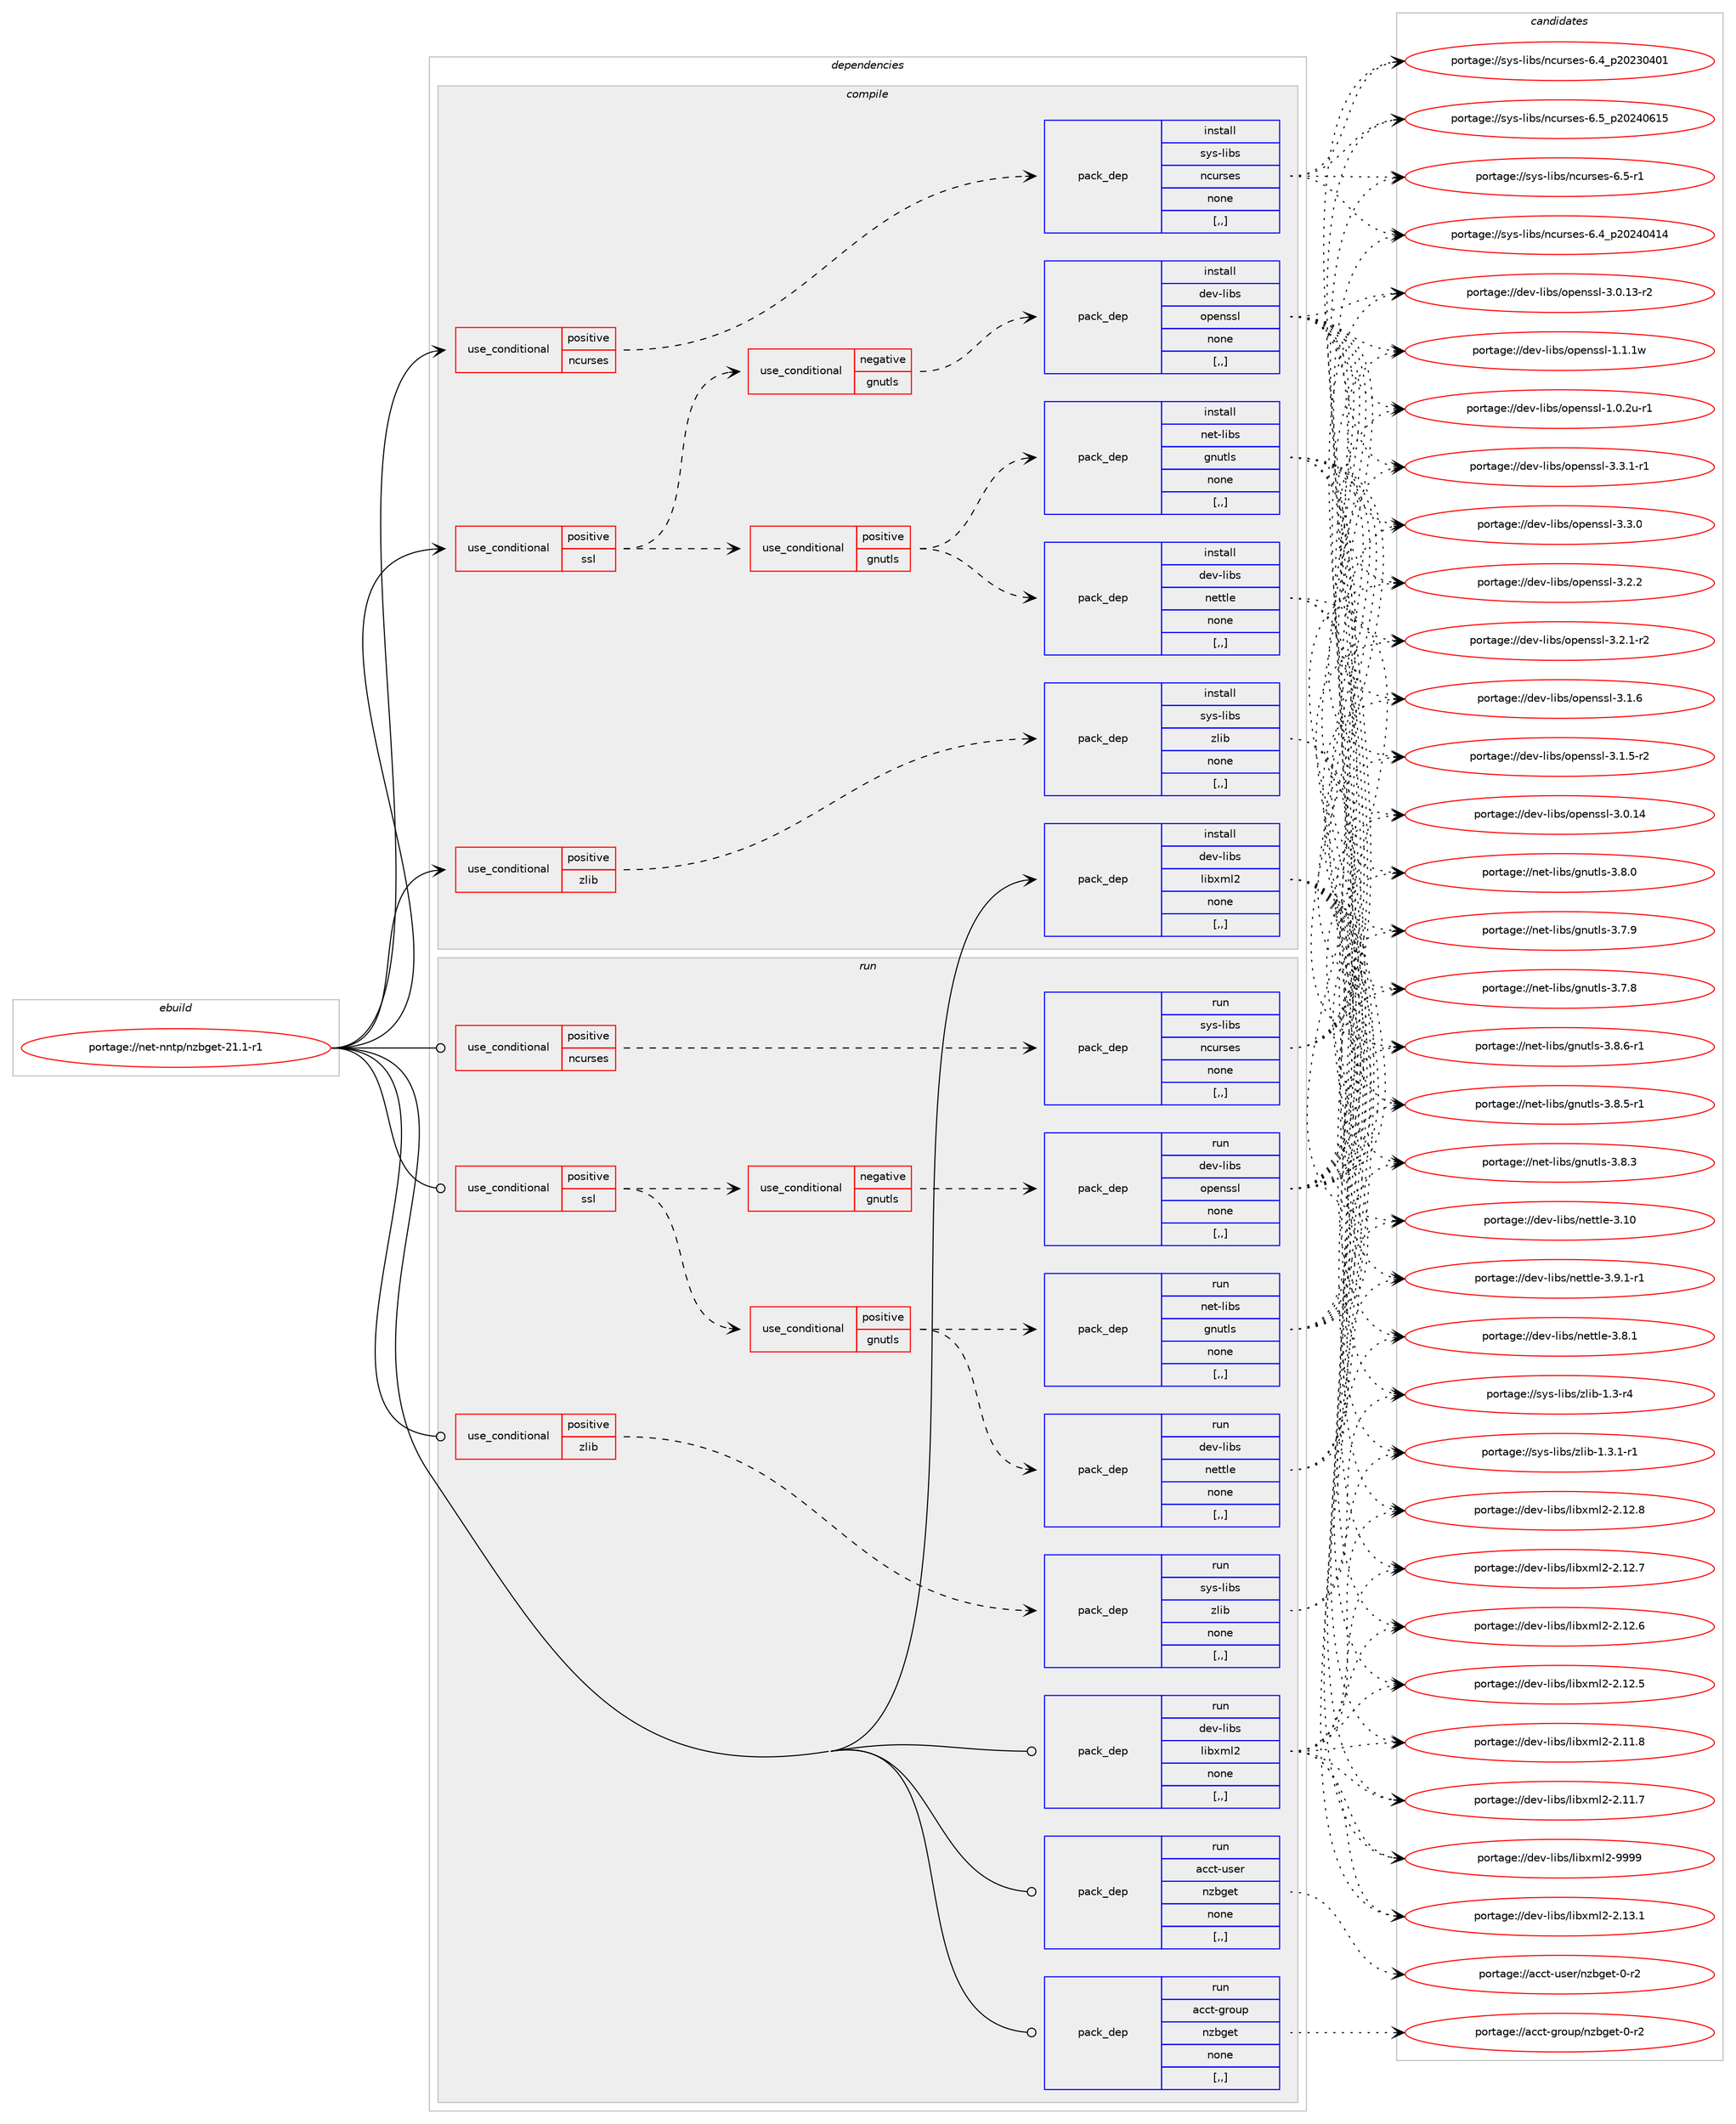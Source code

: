 digraph prolog {

# *************
# Graph options
# *************

newrank=true;
concentrate=true;
compound=true;
graph [rankdir=LR,fontname=Helvetica,fontsize=10,ranksep=1.5];#, ranksep=2.5, nodesep=0.2];
edge  [arrowhead=vee];
node  [fontname=Helvetica,fontsize=10];

# **********
# The ebuild
# **********

subgraph cluster_leftcol {
color=gray;
label=<<i>ebuild</i>>;
id [label="portage://net-nntp/nzbget-21.1-r1", color=red, width=4, href="../net-nntp/nzbget-21.1-r1.svg"];
}

# ****************
# The dependencies
# ****************

subgraph cluster_midcol {
color=gray;
label=<<i>dependencies</i>>;
subgraph cluster_compile {
fillcolor="#eeeeee";
style=filled;
label=<<i>compile</i>>;
subgraph cond100124 {
dependency379623 [label=<<TABLE BORDER="0" CELLBORDER="1" CELLSPACING="0" CELLPADDING="4"><TR><TD ROWSPAN="3" CELLPADDING="10">use_conditional</TD></TR><TR><TD>positive</TD></TR><TR><TD>ncurses</TD></TR></TABLE>>, shape=none, color=red];
subgraph pack276764 {
dependency379624 [label=<<TABLE BORDER="0" CELLBORDER="1" CELLSPACING="0" CELLPADDING="4" WIDTH="220"><TR><TD ROWSPAN="6" CELLPADDING="30">pack_dep</TD></TR><TR><TD WIDTH="110">install</TD></TR><TR><TD>sys-libs</TD></TR><TR><TD>ncurses</TD></TR><TR><TD>none</TD></TR><TR><TD>[,,]</TD></TR></TABLE>>, shape=none, color=blue];
}
dependency379623:e -> dependency379624:w [weight=20,style="dashed",arrowhead="vee"];
}
id:e -> dependency379623:w [weight=20,style="solid",arrowhead="vee"];
subgraph cond100125 {
dependency379625 [label=<<TABLE BORDER="0" CELLBORDER="1" CELLSPACING="0" CELLPADDING="4"><TR><TD ROWSPAN="3" CELLPADDING="10">use_conditional</TD></TR><TR><TD>positive</TD></TR><TR><TD>ssl</TD></TR></TABLE>>, shape=none, color=red];
subgraph cond100126 {
dependency379626 [label=<<TABLE BORDER="0" CELLBORDER="1" CELLSPACING="0" CELLPADDING="4"><TR><TD ROWSPAN="3" CELLPADDING="10">use_conditional</TD></TR><TR><TD>positive</TD></TR><TR><TD>gnutls</TD></TR></TABLE>>, shape=none, color=red];
subgraph pack276765 {
dependency379627 [label=<<TABLE BORDER="0" CELLBORDER="1" CELLSPACING="0" CELLPADDING="4" WIDTH="220"><TR><TD ROWSPAN="6" CELLPADDING="30">pack_dep</TD></TR><TR><TD WIDTH="110">install</TD></TR><TR><TD>net-libs</TD></TR><TR><TD>gnutls</TD></TR><TR><TD>none</TD></TR><TR><TD>[,,]</TD></TR></TABLE>>, shape=none, color=blue];
}
dependency379626:e -> dependency379627:w [weight=20,style="dashed",arrowhead="vee"];
subgraph pack276766 {
dependency379628 [label=<<TABLE BORDER="0" CELLBORDER="1" CELLSPACING="0" CELLPADDING="4" WIDTH="220"><TR><TD ROWSPAN="6" CELLPADDING="30">pack_dep</TD></TR><TR><TD WIDTH="110">install</TD></TR><TR><TD>dev-libs</TD></TR><TR><TD>nettle</TD></TR><TR><TD>none</TD></TR><TR><TD>[,,]</TD></TR></TABLE>>, shape=none, color=blue];
}
dependency379626:e -> dependency379628:w [weight=20,style="dashed",arrowhead="vee"];
}
dependency379625:e -> dependency379626:w [weight=20,style="dashed",arrowhead="vee"];
subgraph cond100127 {
dependency379629 [label=<<TABLE BORDER="0" CELLBORDER="1" CELLSPACING="0" CELLPADDING="4"><TR><TD ROWSPAN="3" CELLPADDING="10">use_conditional</TD></TR><TR><TD>negative</TD></TR><TR><TD>gnutls</TD></TR></TABLE>>, shape=none, color=red];
subgraph pack276767 {
dependency379630 [label=<<TABLE BORDER="0" CELLBORDER="1" CELLSPACING="0" CELLPADDING="4" WIDTH="220"><TR><TD ROWSPAN="6" CELLPADDING="30">pack_dep</TD></TR><TR><TD WIDTH="110">install</TD></TR><TR><TD>dev-libs</TD></TR><TR><TD>openssl</TD></TR><TR><TD>none</TD></TR><TR><TD>[,,]</TD></TR></TABLE>>, shape=none, color=blue];
}
dependency379629:e -> dependency379630:w [weight=20,style="dashed",arrowhead="vee"];
}
dependency379625:e -> dependency379629:w [weight=20,style="dashed",arrowhead="vee"];
}
id:e -> dependency379625:w [weight=20,style="solid",arrowhead="vee"];
subgraph cond100128 {
dependency379631 [label=<<TABLE BORDER="0" CELLBORDER="1" CELLSPACING="0" CELLPADDING="4"><TR><TD ROWSPAN="3" CELLPADDING="10">use_conditional</TD></TR><TR><TD>positive</TD></TR><TR><TD>zlib</TD></TR></TABLE>>, shape=none, color=red];
subgraph pack276768 {
dependency379632 [label=<<TABLE BORDER="0" CELLBORDER="1" CELLSPACING="0" CELLPADDING="4" WIDTH="220"><TR><TD ROWSPAN="6" CELLPADDING="30">pack_dep</TD></TR><TR><TD WIDTH="110">install</TD></TR><TR><TD>sys-libs</TD></TR><TR><TD>zlib</TD></TR><TR><TD>none</TD></TR><TR><TD>[,,]</TD></TR></TABLE>>, shape=none, color=blue];
}
dependency379631:e -> dependency379632:w [weight=20,style="dashed",arrowhead="vee"];
}
id:e -> dependency379631:w [weight=20,style="solid",arrowhead="vee"];
subgraph pack276769 {
dependency379633 [label=<<TABLE BORDER="0" CELLBORDER="1" CELLSPACING="0" CELLPADDING="4" WIDTH="220"><TR><TD ROWSPAN="6" CELLPADDING="30">pack_dep</TD></TR><TR><TD WIDTH="110">install</TD></TR><TR><TD>dev-libs</TD></TR><TR><TD>libxml2</TD></TR><TR><TD>none</TD></TR><TR><TD>[,,]</TD></TR></TABLE>>, shape=none, color=blue];
}
id:e -> dependency379633:w [weight=20,style="solid",arrowhead="vee"];
}
subgraph cluster_compileandrun {
fillcolor="#eeeeee";
style=filled;
label=<<i>compile and run</i>>;
}
subgraph cluster_run {
fillcolor="#eeeeee";
style=filled;
label=<<i>run</i>>;
subgraph cond100129 {
dependency379634 [label=<<TABLE BORDER="0" CELLBORDER="1" CELLSPACING="0" CELLPADDING="4"><TR><TD ROWSPAN="3" CELLPADDING="10">use_conditional</TD></TR><TR><TD>positive</TD></TR><TR><TD>ncurses</TD></TR></TABLE>>, shape=none, color=red];
subgraph pack276770 {
dependency379635 [label=<<TABLE BORDER="0" CELLBORDER="1" CELLSPACING="0" CELLPADDING="4" WIDTH="220"><TR><TD ROWSPAN="6" CELLPADDING="30">pack_dep</TD></TR><TR><TD WIDTH="110">run</TD></TR><TR><TD>sys-libs</TD></TR><TR><TD>ncurses</TD></TR><TR><TD>none</TD></TR><TR><TD>[,,]</TD></TR></TABLE>>, shape=none, color=blue];
}
dependency379634:e -> dependency379635:w [weight=20,style="dashed",arrowhead="vee"];
}
id:e -> dependency379634:w [weight=20,style="solid",arrowhead="odot"];
subgraph cond100130 {
dependency379636 [label=<<TABLE BORDER="0" CELLBORDER="1" CELLSPACING="0" CELLPADDING="4"><TR><TD ROWSPAN="3" CELLPADDING="10">use_conditional</TD></TR><TR><TD>positive</TD></TR><TR><TD>ssl</TD></TR></TABLE>>, shape=none, color=red];
subgraph cond100131 {
dependency379637 [label=<<TABLE BORDER="0" CELLBORDER="1" CELLSPACING="0" CELLPADDING="4"><TR><TD ROWSPAN="3" CELLPADDING="10">use_conditional</TD></TR><TR><TD>positive</TD></TR><TR><TD>gnutls</TD></TR></TABLE>>, shape=none, color=red];
subgraph pack276771 {
dependency379638 [label=<<TABLE BORDER="0" CELLBORDER="1" CELLSPACING="0" CELLPADDING="4" WIDTH="220"><TR><TD ROWSPAN="6" CELLPADDING="30">pack_dep</TD></TR><TR><TD WIDTH="110">run</TD></TR><TR><TD>net-libs</TD></TR><TR><TD>gnutls</TD></TR><TR><TD>none</TD></TR><TR><TD>[,,]</TD></TR></TABLE>>, shape=none, color=blue];
}
dependency379637:e -> dependency379638:w [weight=20,style="dashed",arrowhead="vee"];
subgraph pack276772 {
dependency379639 [label=<<TABLE BORDER="0" CELLBORDER="1" CELLSPACING="0" CELLPADDING="4" WIDTH="220"><TR><TD ROWSPAN="6" CELLPADDING="30">pack_dep</TD></TR><TR><TD WIDTH="110">run</TD></TR><TR><TD>dev-libs</TD></TR><TR><TD>nettle</TD></TR><TR><TD>none</TD></TR><TR><TD>[,,]</TD></TR></TABLE>>, shape=none, color=blue];
}
dependency379637:e -> dependency379639:w [weight=20,style="dashed",arrowhead="vee"];
}
dependency379636:e -> dependency379637:w [weight=20,style="dashed",arrowhead="vee"];
subgraph cond100132 {
dependency379640 [label=<<TABLE BORDER="0" CELLBORDER="1" CELLSPACING="0" CELLPADDING="4"><TR><TD ROWSPAN="3" CELLPADDING="10">use_conditional</TD></TR><TR><TD>negative</TD></TR><TR><TD>gnutls</TD></TR></TABLE>>, shape=none, color=red];
subgraph pack276773 {
dependency379641 [label=<<TABLE BORDER="0" CELLBORDER="1" CELLSPACING="0" CELLPADDING="4" WIDTH="220"><TR><TD ROWSPAN="6" CELLPADDING="30">pack_dep</TD></TR><TR><TD WIDTH="110">run</TD></TR><TR><TD>dev-libs</TD></TR><TR><TD>openssl</TD></TR><TR><TD>none</TD></TR><TR><TD>[,,]</TD></TR></TABLE>>, shape=none, color=blue];
}
dependency379640:e -> dependency379641:w [weight=20,style="dashed",arrowhead="vee"];
}
dependency379636:e -> dependency379640:w [weight=20,style="dashed",arrowhead="vee"];
}
id:e -> dependency379636:w [weight=20,style="solid",arrowhead="odot"];
subgraph cond100133 {
dependency379642 [label=<<TABLE BORDER="0" CELLBORDER="1" CELLSPACING="0" CELLPADDING="4"><TR><TD ROWSPAN="3" CELLPADDING="10">use_conditional</TD></TR><TR><TD>positive</TD></TR><TR><TD>zlib</TD></TR></TABLE>>, shape=none, color=red];
subgraph pack276774 {
dependency379643 [label=<<TABLE BORDER="0" CELLBORDER="1" CELLSPACING="0" CELLPADDING="4" WIDTH="220"><TR><TD ROWSPAN="6" CELLPADDING="30">pack_dep</TD></TR><TR><TD WIDTH="110">run</TD></TR><TR><TD>sys-libs</TD></TR><TR><TD>zlib</TD></TR><TR><TD>none</TD></TR><TR><TD>[,,]</TD></TR></TABLE>>, shape=none, color=blue];
}
dependency379642:e -> dependency379643:w [weight=20,style="dashed",arrowhead="vee"];
}
id:e -> dependency379642:w [weight=20,style="solid",arrowhead="odot"];
subgraph pack276775 {
dependency379644 [label=<<TABLE BORDER="0" CELLBORDER="1" CELLSPACING="0" CELLPADDING="4" WIDTH="220"><TR><TD ROWSPAN="6" CELLPADDING="30">pack_dep</TD></TR><TR><TD WIDTH="110">run</TD></TR><TR><TD>acct-group</TD></TR><TR><TD>nzbget</TD></TR><TR><TD>none</TD></TR><TR><TD>[,,]</TD></TR></TABLE>>, shape=none, color=blue];
}
id:e -> dependency379644:w [weight=20,style="solid",arrowhead="odot"];
subgraph pack276776 {
dependency379645 [label=<<TABLE BORDER="0" CELLBORDER="1" CELLSPACING="0" CELLPADDING="4" WIDTH="220"><TR><TD ROWSPAN="6" CELLPADDING="30">pack_dep</TD></TR><TR><TD WIDTH="110">run</TD></TR><TR><TD>acct-user</TD></TR><TR><TD>nzbget</TD></TR><TR><TD>none</TD></TR><TR><TD>[,,]</TD></TR></TABLE>>, shape=none, color=blue];
}
id:e -> dependency379645:w [weight=20,style="solid",arrowhead="odot"];
subgraph pack276777 {
dependency379646 [label=<<TABLE BORDER="0" CELLBORDER="1" CELLSPACING="0" CELLPADDING="4" WIDTH="220"><TR><TD ROWSPAN="6" CELLPADDING="30">pack_dep</TD></TR><TR><TD WIDTH="110">run</TD></TR><TR><TD>dev-libs</TD></TR><TR><TD>libxml2</TD></TR><TR><TD>none</TD></TR><TR><TD>[,,]</TD></TR></TABLE>>, shape=none, color=blue];
}
id:e -> dependency379646:w [weight=20,style="solid",arrowhead="odot"];
}
}

# **************
# The candidates
# **************

subgraph cluster_choices {
rank=same;
color=gray;
label=<<i>candidates</i>>;

subgraph choice276764 {
color=black;
nodesep=1;
choice1151211154510810598115471109911711411510111545544653951125048505248544953 [label="portage://sys-libs/ncurses-6.5_p20240615", color=red, width=4,href="../sys-libs/ncurses-6.5_p20240615.svg"];
choice11512111545108105981154711099117114115101115455446534511449 [label="portage://sys-libs/ncurses-6.5-r1", color=red, width=4,href="../sys-libs/ncurses-6.5-r1.svg"];
choice1151211154510810598115471109911711411510111545544652951125048505248524952 [label="portage://sys-libs/ncurses-6.4_p20240414", color=red, width=4,href="../sys-libs/ncurses-6.4_p20240414.svg"];
choice1151211154510810598115471109911711411510111545544652951125048505148524849 [label="portage://sys-libs/ncurses-6.4_p20230401", color=red, width=4,href="../sys-libs/ncurses-6.4_p20230401.svg"];
dependency379624:e -> choice1151211154510810598115471109911711411510111545544653951125048505248544953:w [style=dotted,weight="100"];
dependency379624:e -> choice11512111545108105981154711099117114115101115455446534511449:w [style=dotted,weight="100"];
dependency379624:e -> choice1151211154510810598115471109911711411510111545544652951125048505248524952:w [style=dotted,weight="100"];
dependency379624:e -> choice1151211154510810598115471109911711411510111545544652951125048505148524849:w [style=dotted,weight="100"];
}
subgraph choice276765 {
color=black;
nodesep=1;
choice1101011164510810598115471031101171161081154551465646544511449 [label="portage://net-libs/gnutls-3.8.6-r1", color=red, width=4,href="../net-libs/gnutls-3.8.6-r1.svg"];
choice1101011164510810598115471031101171161081154551465646534511449 [label="portage://net-libs/gnutls-3.8.5-r1", color=red, width=4,href="../net-libs/gnutls-3.8.5-r1.svg"];
choice110101116451081059811547103110117116108115455146564651 [label="portage://net-libs/gnutls-3.8.3", color=red, width=4,href="../net-libs/gnutls-3.8.3.svg"];
choice110101116451081059811547103110117116108115455146564648 [label="portage://net-libs/gnutls-3.8.0", color=red, width=4,href="../net-libs/gnutls-3.8.0.svg"];
choice110101116451081059811547103110117116108115455146554657 [label="portage://net-libs/gnutls-3.7.9", color=red, width=4,href="../net-libs/gnutls-3.7.9.svg"];
choice110101116451081059811547103110117116108115455146554656 [label="portage://net-libs/gnutls-3.7.8", color=red, width=4,href="../net-libs/gnutls-3.7.8.svg"];
dependency379627:e -> choice1101011164510810598115471031101171161081154551465646544511449:w [style=dotted,weight="100"];
dependency379627:e -> choice1101011164510810598115471031101171161081154551465646534511449:w [style=dotted,weight="100"];
dependency379627:e -> choice110101116451081059811547103110117116108115455146564651:w [style=dotted,weight="100"];
dependency379627:e -> choice110101116451081059811547103110117116108115455146564648:w [style=dotted,weight="100"];
dependency379627:e -> choice110101116451081059811547103110117116108115455146554657:w [style=dotted,weight="100"];
dependency379627:e -> choice110101116451081059811547103110117116108115455146554656:w [style=dotted,weight="100"];
}
subgraph choice276766 {
color=black;
nodesep=1;
choice1001011184510810598115471101011161161081014551464948 [label="portage://dev-libs/nettle-3.10", color=red, width=4,href="../dev-libs/nettle-3.10.svg"];
choice1001011184510810598115471101011161161081014551465746494511449 [label="portage://dev-libs/nettle-3.9.1-r1", color=red, width=4,href="../dev-libs/nettle-3.9.1-r1.svg"];
choice100101118451081059811547110101116116108101455146564649 [label="portage://dev-libs/nettle-3.8.1", color=red, width=4,href="../dev-libs/nettle-3.8.1.svg"];
dependency379628:e -> choice1001011184510810598115471101011161161081014551464948:w [style=dotted,weight="100"];
dependency379628:e -> choice1001011184510810598115471101011161161081014551465746494511449:w [style=dotted,weight="100"];
dependency379628:e -> choice100101118451081059811547110101116116108101455146564649:w [style=dotted,weight="100"];
}
subgraph choice276767 {
color=black;
nodesep=1;
choice1001011184510810598115471111121011101151151084551465146494511449 [label="portage://dev-libs/openssl-3.3.1-r1", color=red, width=4,href="../dev-libs/openssl-3.3.1-r1.svg"];
choice100101118451081059811547111112101110115115108455146514648 [label="portage://dev-libs/openssl-3.3.0", color=red, width=4,href="../dev-libs/openssl-3.3.0.svg"];
choice100101118451081059811547111112101110115115108455146504650 [label="portage://dev-libs/openssl-3.2.2", color=red, width=4,href="../dev-libs/openssl-3.2.2.svg"];
choice1001011184510810598115471111121011101151151084551465046494511450 [label="portage://dev-libs/openssl-3.2.1-r2", color=red, width=4,href="../dev-libs/openssl-3.2.1-r2.svg"];
choice100101118451081059811547111112101110115115108455146494654 [label="portage://dev-libs/openssl-3.1.6", color=red, width=4,href="../dev-libs/openssl-3.1.6.svg"];
choice1001011184510810598115471111121011101151151084551464946534511450 [label="portage://dev-libs/openssl-3.1.5-r2", color=red, width=4,href="../dev-libs/openssl-3.1.5-r2.svg"];
choice10010111845108105981154711111210111011511510845514648464952 [label="portage://dev-libs/openssl-3.0.14", color=red, width=4,href="../dev-libs/openssl-3.0.14.svg"];
choice100101118451081059811547111112101110115115108455146484649514511450 [label="portage://dev-libs/openssl-3.0.13-r2", color=red, width=4,href="../dev-libs/openssl-3.0.13-r2.svg"];
choice100101118451081059811547111112101110115115108454946494649119 [label="portage://dev-libs/openssl-1.1.1w", color=red, width=4,href="../dev-libs/openssl-1.1.1w.svg"];
choice1001011184510810598115471111121011101151151084549464846501174511449 [label="portage://dev-libs/openssl-1.0.2u-r1", color=red, width=4,href="../dev-libs/openssl-1.0.2u-r1.svg"];
dependency379630:e -> choice1001011184510810598115471111121011101151151084551465146494511449:w [style=dotted,weight="100"];
dependency379630:e -> choice100101118451081059811547111112101110115115108455146514648:w [style=dotted,weight="100"];
dependency379630:e -> choice100101118451081059811547111112101110115115108455146504650:w [style=dotted,weight="100"];
dependency379630:e -> choice1001011184510810598115471111121011101151151084551465046494511450:w [style=dotted,weight="100"];
dependency379630:e -> choice100101118451081059811547111112101110115115108455146494654:w [style=dotted,weight="100"];
dependency379630:e -> choice1001011184510810598115471111121011101151151084551464946534511450:w [style=dotted,weight="100"];
dependency379630:e -> choice10010111845108105981154711111210111011511510845514648464952:w [style=dotted,weight="100"];
dependency379630:e -> choice100101118451081059811547111112101110115115108455146484649514511450:w [style=dotted,weight="100"];
dependency379630:e -> choice100101118451081059811547111112101110115115108454946494649119:w [style=dotted,weight="100"];
dependency379630:e -> choice1001011184510810598115471111121011101151151084549464846501174511449:w [style=dotted,weight="100"];
}
subgraph choice276768 {
color=black;
nodesep=1;
choice115121115451081059811547122108105984549465146494511449 [label="portage://sys-libs/zlib-1.3.1-r1", color=red, width=4,href="../sys-libs/zlib-1.3.1-r1.svg"];
choice11512111545108105981154712210810598454946514511452 [label="portage://sys-libs/zlib-1.3-r4", color=red, width=4,href="../sys-libs/zlib-1.3-r4.svg"];
dependency379632:e -> choice115121115451081059811547122108105984549465146494511449:w [style=dotted,weight="100"];
dependency379632:e -> choice11512111545108105981154712210810598454946514511452:w [style=dotted,weight="100"];
}
subgraph choice276769 {
color=black;
nodesep=1;
choice10010111845108105981154710810598120109108504557575757 [label="portage://dev-libs/libxml2-9999", color=red, width=4,href="../dev-libs/libxml2-9999.svg"];
choice100101118451081059811547108105981201091085045504649514649 [label="portage://dev-libs/libxml2-2.13.1", color=red, width=4,href="../dev-libs/libxml2-2.13.1.svg"];
choice100101118451081059811547108105981201091085045504649504656 [label="portage://dev-libs/libxml2-2.12.8", color=red, width=4,href="../dev-libs/libxml2-2.12.8.svg"];
choice100101118451081059811547108105981201091085045504649504655 [label="portage://dev-libs/libxml2-2.12.7", color=red, width=4,href="../dev-libs/libxml2-2.12.7.svg"];
choice100101118451081059811547108105981201091085045504649504654 [label="portage://dev-libs/libxml2-2.12.6", color=red, width=4,href="../dev-libs/libxml2-2.12.6.svg"];
choice100101118451081059811547108105981201091085045504649504653 [label="portage://dev-libs/libxml2-2.12.5", color=red, width=4,href="../dev-libs/libxml2-2.12.5.svg"];
choice100101118451081059811547108105981201091085045504649494656 [label="portage://dev-libs/libxml2-2.11.8", color=red, width=4,href="../dev-libs/libxml2-2.11.8.svg"];
choice100101118451081059811547108105981201091085045504649494655 [label="portage://dev-libs/libxml2-2.11.7", color=red, width=4,href="../dev-libs/libxml2-2.11.7.svg"];
dependency379633:e -> choice10010111845108105981154710810598120109108504557575757:w [style=dotted,weight="100"];
dependency379633:e -> choice100101118451081059811547108105981201091085045504649514649:w [style=dotted,weight="100"];
dependency379633:e -> choice100101118451081059811547108105981201091085045504649504656:w [style=dotted,weight="100"];
dependency379633:e -> choice100101118451081059811547108105981201091085045504649504655:w [style=dotted,weight="100"];
dependency379633:e -> choice100101118451081059811547108105981201091085045504649504654:w [style=dotted,weight="100"];
dependency379633:e -> choice100101118451081059811547108105981201091085045504649504653:w [style=dotted,weight="100"];
dependency379633:e -> choice100101118451081059811547108105981201091085045504649494656:w [style=dotted,weight="100"];
dependency379633:e -> choice100101118451081059811547108105981201091085045504649494655:w [style=dotted,weight="100"];
}
subgraph choice276770 {
color=black;
nodesep=1;
choice1151211154510810598115471109911711411510111545544653951125048505248544953 [label="portage://sys-libs/ncurses-6.5_p20240615", color=red, width=4,href="../sys-libs/ncurses-6.5_p20240615.svg"];
choice11512111545108105981154711099117114115101115455446534511449 [label="portage://sys-libs/ncurses-6.5-r1", color=red, width=4,href="../sys-libs/ncurses-6.5-r1.svg"];
choice1151211154510810598115471109911711411510111545544652951125048505248524952 [label="portage://sys-libs/ncurses-6.4_p20240414", color=red, width=4,href="../sys-libs/ncurses-6.4_p20240414.svg"];
choice1151211154510810598115471109911711411510111545544652951125048505148524849 [label="portage://sys-libs/ncurses-6.4_p20230401", color=red, width=4,href="../sys-libs/ncurses-6.4_p20230401.svg"];
dependency379635:e -> choice1151211154510810598115471109911711411510111545544653951125048505248544953:w [style=dotted,weight="100"];
dependency379635:e -> choice11512111545108105981154711099117114115101115455446534511449:w [style=dotted,weight="100"];
dependency379635:e -> choice1151211154510810598115471109911711411510111545544652951125048505248524952:w [style=dotted,weight="100"];
dependency379635:e -> choice1151211154510810598115471109911711411510111545544652951125048505148524849:w [style=dotted,weight="100"];
}
subgraph choice276771 {
color=black;
nodesep=1;
choice1101011164510810598115471031101171161081154551465646544511449 [label="portage://net-libs/gnutls-3.8.6-r1", color=red, width=4,href="../net-libs/gnutls-3.8.6-r1.svg"];
choice1101011164510810598115471031101171161081154551465646534511449 [label="portage://net-libs/gnutls-3.8.5-r1", color=red, width=4,href="../net-libs/gnutls-3.8.5-r1.svg"];
choice110101116451081059811547103110117116108115455146564651 [label="portage://net-libs/gnutls-3.8.3", color=red, width=4,href="../net-libs/gnutls-3.8.3.svg"];
choice110101116451081059811547103110117116108115455146564648 [label="portage://net-libs/gnutls-3.8.0", color=red, width=4,href="../net-libs/gnutls-3.8.0.svg"];
choice110101116451081059811547103110117116108115455146554657 [label="portage://net-libs/gnutls-3.7.9", color=red, width=4,href="../net-libs/gnutls-3.7.9.svg"];
choice110101116451081059811547103110117116108115455146554656 [label="portage://net-libs/gnutls-3.7.8", color=red, width=4,href="../net-libs/gnutls-3.7.8.svg"];
dependency379638:e -> choice1101011164510810598115471031101171161081154551465646544511449:w [style=dotted,weight="100"];
dependency379638:e -> choice1101011164510810598115471031101171161081154551465646534511449:w [style=dotted,weight="100"];
dependency379638:e -> choice110101116451081059811547103110117116108115455146564651:w [style=dotted,weight="100"];
dependency379638:e -> choice110101116451081059811547103110117116108115455146564648:w [style=dotted,weight="100"];
dependency379638:e -> choice110101116451081059811547103110117116108115455146554657:w [style=dotted,weight="100"];
dependency379638:e -> choice110101116451081059811547103110117116108115455146554656:w [style=dotted,weight="100"];
}
subgraph choice276772 {
color=black;
nodesep=1;
choice1001011184510810598115471101011161161081014551464948 [label="portage://dev-libs/nettle-3.10", color=red, width=4,href="../dev-libs/nettle-3.10.svg"];
choice1001011184510810598115471101011161161081014551465746494511449 [label="portage://dev-libs/nettle-3.9.1-r1", color=red, width=4,href="../dev-libs/nettle-3.9.1-r1.svg"];
choice100101118451081059811547110101116116108101455146564649 [label="portage://dev-libs/nettle-3.8.1", color=red, width=4,href="../dev-libs/nettle-3.8.1.svg"];
dependency379639:e -> choice1001011184510810598115471101011161161081014551464948:w [style=dotted,weight="100"];
dependency379639:e -> choice1001011184510810598115471101011161161081014551465746494511449:w [style=dotted,weight="100"];
dependency379639:e -> choice100101118451081059811547110101116116108101455146564649:w [style=dotted,weight="100"];
}
subgraph choice276773 {
color=black;
nodesep=1;
choice1001011184510810598115471111121011101151151084551465146494511449 [label="portage://dev-libs/openssl-3.3.1-r1", color=red, width=4,href="../dev-libs/openssl-3.3.1-r1.svg"];
choice100101118451081059811547111112101110115115108455146514648 [label="portage://dev-libs/openssl-3.3.0", color=red, width=4,href="../dev-libs/openssl-3.3.0.svg"];
choice100101118451081059811547111112101110115115108455146504650 [label="portage://dev-libs/openssl-3.2.2", color=red, width=4,href="../dev-libs/openssl-3.2.2.svg"];
choice1001011184510810598115471111121011101151151084551465046494511450 [label="portage://dev-libs/openssl-3.2.1-r2", color=red, width=4,href="../dev-libs/openssl-3.2.1-r2.svg"];
choice100101118451081059811547111112101110115115108455146494654 [label="portage://dev-libs/openssl-3.1.6", color=red, width=4,href="../dev-libs/openssl-3.1.6.svg"];
choice1001011184510810598115471111121011101151151084551464946534511450 [label="portage://dev-libs/openssl-3.1.5-r2", color=red, width=4,href="../dev-libs/openssl-3.1.5-r2.svg"];
choice10010111845108105981154711111210111011511510845514648464952 [label="portage://dev-libs/openssl-3.0.14", color=red, width=4,href="../dev-libs/openssl-3.0.14.svg"];
choice100101118451081059811547111112101110115115108455146484649514511450 [label="portage://dev-libs/openssl-3.0.13-r2", color=red, width=4,href="../dev-libs/openssl-3.0.13-r2.svg"];
choice100101118451081059811547111112101110115115108454946494649119 [label="portage://dev-libs/openssl-1.1.1w", color=red, width=4,href="../dev-libs/openssl-1.1.1w.svg"];
choice1001011184510810598115471111121011101151151084549464846501174511449 [label="portage://dev-libs/openssl-1.0.2u-r1", color=red, width=4,href="../dev-libs/openssl-1.0.2u-r1.svg"];
dependency379641:e -> choice1001011184510810598115471111121011101151151084551465146494511449:w [style=dotted,weight="100"];
dependency379641:e -> choice100101118451081059811547111112101110115115108455146514648:w [style=dotted,weight="100"];
dependency379641:e -> choice100101118451081059811547111112101110115115108455146504650:w [style=dotted,weight="100"];
dependency379641:e -> choice1001011184510810598115471111121011101151151084551465046494511450:w [style=dotted,weight="100"];
dependency379641:e -> choice100101118451081059811547111112101110115115108455146494654:w [style=dotted,weight="100"];
dependency379641:e -> choice1001011184510810598115471111121011101151151084551464946534511450:w [style=dotted,weight="100"];
dependency379641:e -> choice10010111845108105981154711111210111011511510845514648464952:w [style=dotted,weight="100"];
dependency379641:e -> choice100101118451081059811547111112101110115115108455146484649514511450:w [style=dotted,weight="100"];
dependency379641:e -> choice100101118451081059811547111112101110115115108454946494649119:w [style=dotted,weight="100"];
dependency379641:e -> choice1001011184510810598115471111121011101151151084549464846501174511449:w [style=dotted,weight="100"];
}
subgraph choice276774 {
color=black;
nodesep=1;
choice115121115451081059811547122108105984549465146494511449 [label="portage://sys-libs/zlib-1.3.1-r1", color=red, width=4,href="../sys-libs/zlib-1.3.1-r1.svg"];
choice11512111545108105981154712210810598454946514511452 [label="portage://sys-libs/zlib-1.3-r4", color=red, width=4,href="../sys-libs/zlib-1.3-r4.svg"];
dependency379643:e -> choice115121115451081059811547122108105984549465146494511449:w [style=dotted,weight="100"];
dependency379643:e -> choice11512111545108105981154712210810598454946514511452:w [style=dotted,weight="100"];
}
subgraph choice276775 {
color=black;
nodesep=1;
choice97999911645103114111117112471101229810310111645484511450 [label="portage://acct-group/nzbget-0-r2", color=red, width=4,href="../acct-group/nzbget-0-r2.svg"];
dependency379644:e -> choice97999911645103114111117112471101229810310111645484511450:w [style=dotted,weight="100"];
}
subgraph choice276776 {
color=black;
nodesep=1;
choice97999911645117115101114471101229810310111645484511450 [label="portage://acct-user/nzbget-0-r2", color=red, width=4,href="../acct-user/nzbget-0-r2.svg"];
dependency379645:e -> choice97999911645117115101114471101229810310111645484511450:w [style=dotted,weight="100"];
}
subgraph choice276777 {
color=black;
nodesep=1;
choice10010111845108105981154710810598120109108504557575757 [label="portage://dev-libs/libxml2-9999", color=red, width=4,href="../dev-libs/libxml2-9999.svg"];
choice100101118451081059811547108105981201091085045504649514649 [label="portage://dev-libs/libxml2-2.13.1", color=red, width=4,href="../dev-libs/libxml2-2.13.1.svg"];
choice100101118451081059811547108105981201091085045504649504656 [label="portage://dev-libs/libxml2-2.12.8", color=red, width=4,href="../dev-libs/libxml2-2.12.8.svg"];
choice100101118451081059811547108105981201091085045504649504655 [label="portage://dev-libs/libxml2-2.12.7", color=red, width=4,href="../dev-libs/libxml2-2.12.7.svg"];
choice100101118451081059811547108105981201091085045504649504654 [label="portage://dev-libs/libxml2-2.12.6", color=red, width=4,href="../dev-libs/libxml2-2.12.6.svg"];
choice100101118451081059811547108105981201091085045504649504653 [label="portage://dev-libs/libxml2-2.12.5", color=red, width=4,href="../dev-libs/libxml2-2.12.5.svg"];
choice100101118451081059811547108105981201091085045504649494656 [label="portage://dev-libs/libxml2-2.11.8", color=red, width=4,href="../dev-libs/libxml2-2.11.8.svg"];
choice100101118451081059811547108105981201091085045504649494655 [label="portage://dev-libs/libxml2-2.11.7", color=red, width=4,href="../dev-libs/libxml2-2.11.7.svg"];
dependency379646:e -> choice10010111845108105981154710810598120109108504557575757:w [style=dotted,weight="100"];
dependency379646:e -> choice100101118451081059811547108105981201091085045504649514649:w [style=dotted,weight="100"];
dependency379646:e -> choice100101118451081059811547108105981201091085045504649504656:w [style=dotted,weight="100"];
dependency379646:e -> choice100101118451081059811547108105981201091085045504649504655:w [style=dotted,weight="100"];
dependency379646:e -> choice100101118451081059811547108105981201091085045504649504654:w [style=dotted,weight="100"];
dependency379646:e -> choice100101118451081059811547108105981201091085045504649504653:w [style=dotted,weight="100"];
dependency379646:e -> choice100101118451081059811547108105981201091085045504649494656:w [style=dotted,weight="100"];
dependency379646:e -> choice100101118451081059811547108105981201091085045504649494655:w [style=dotted,weight="100"];
}
}

}
